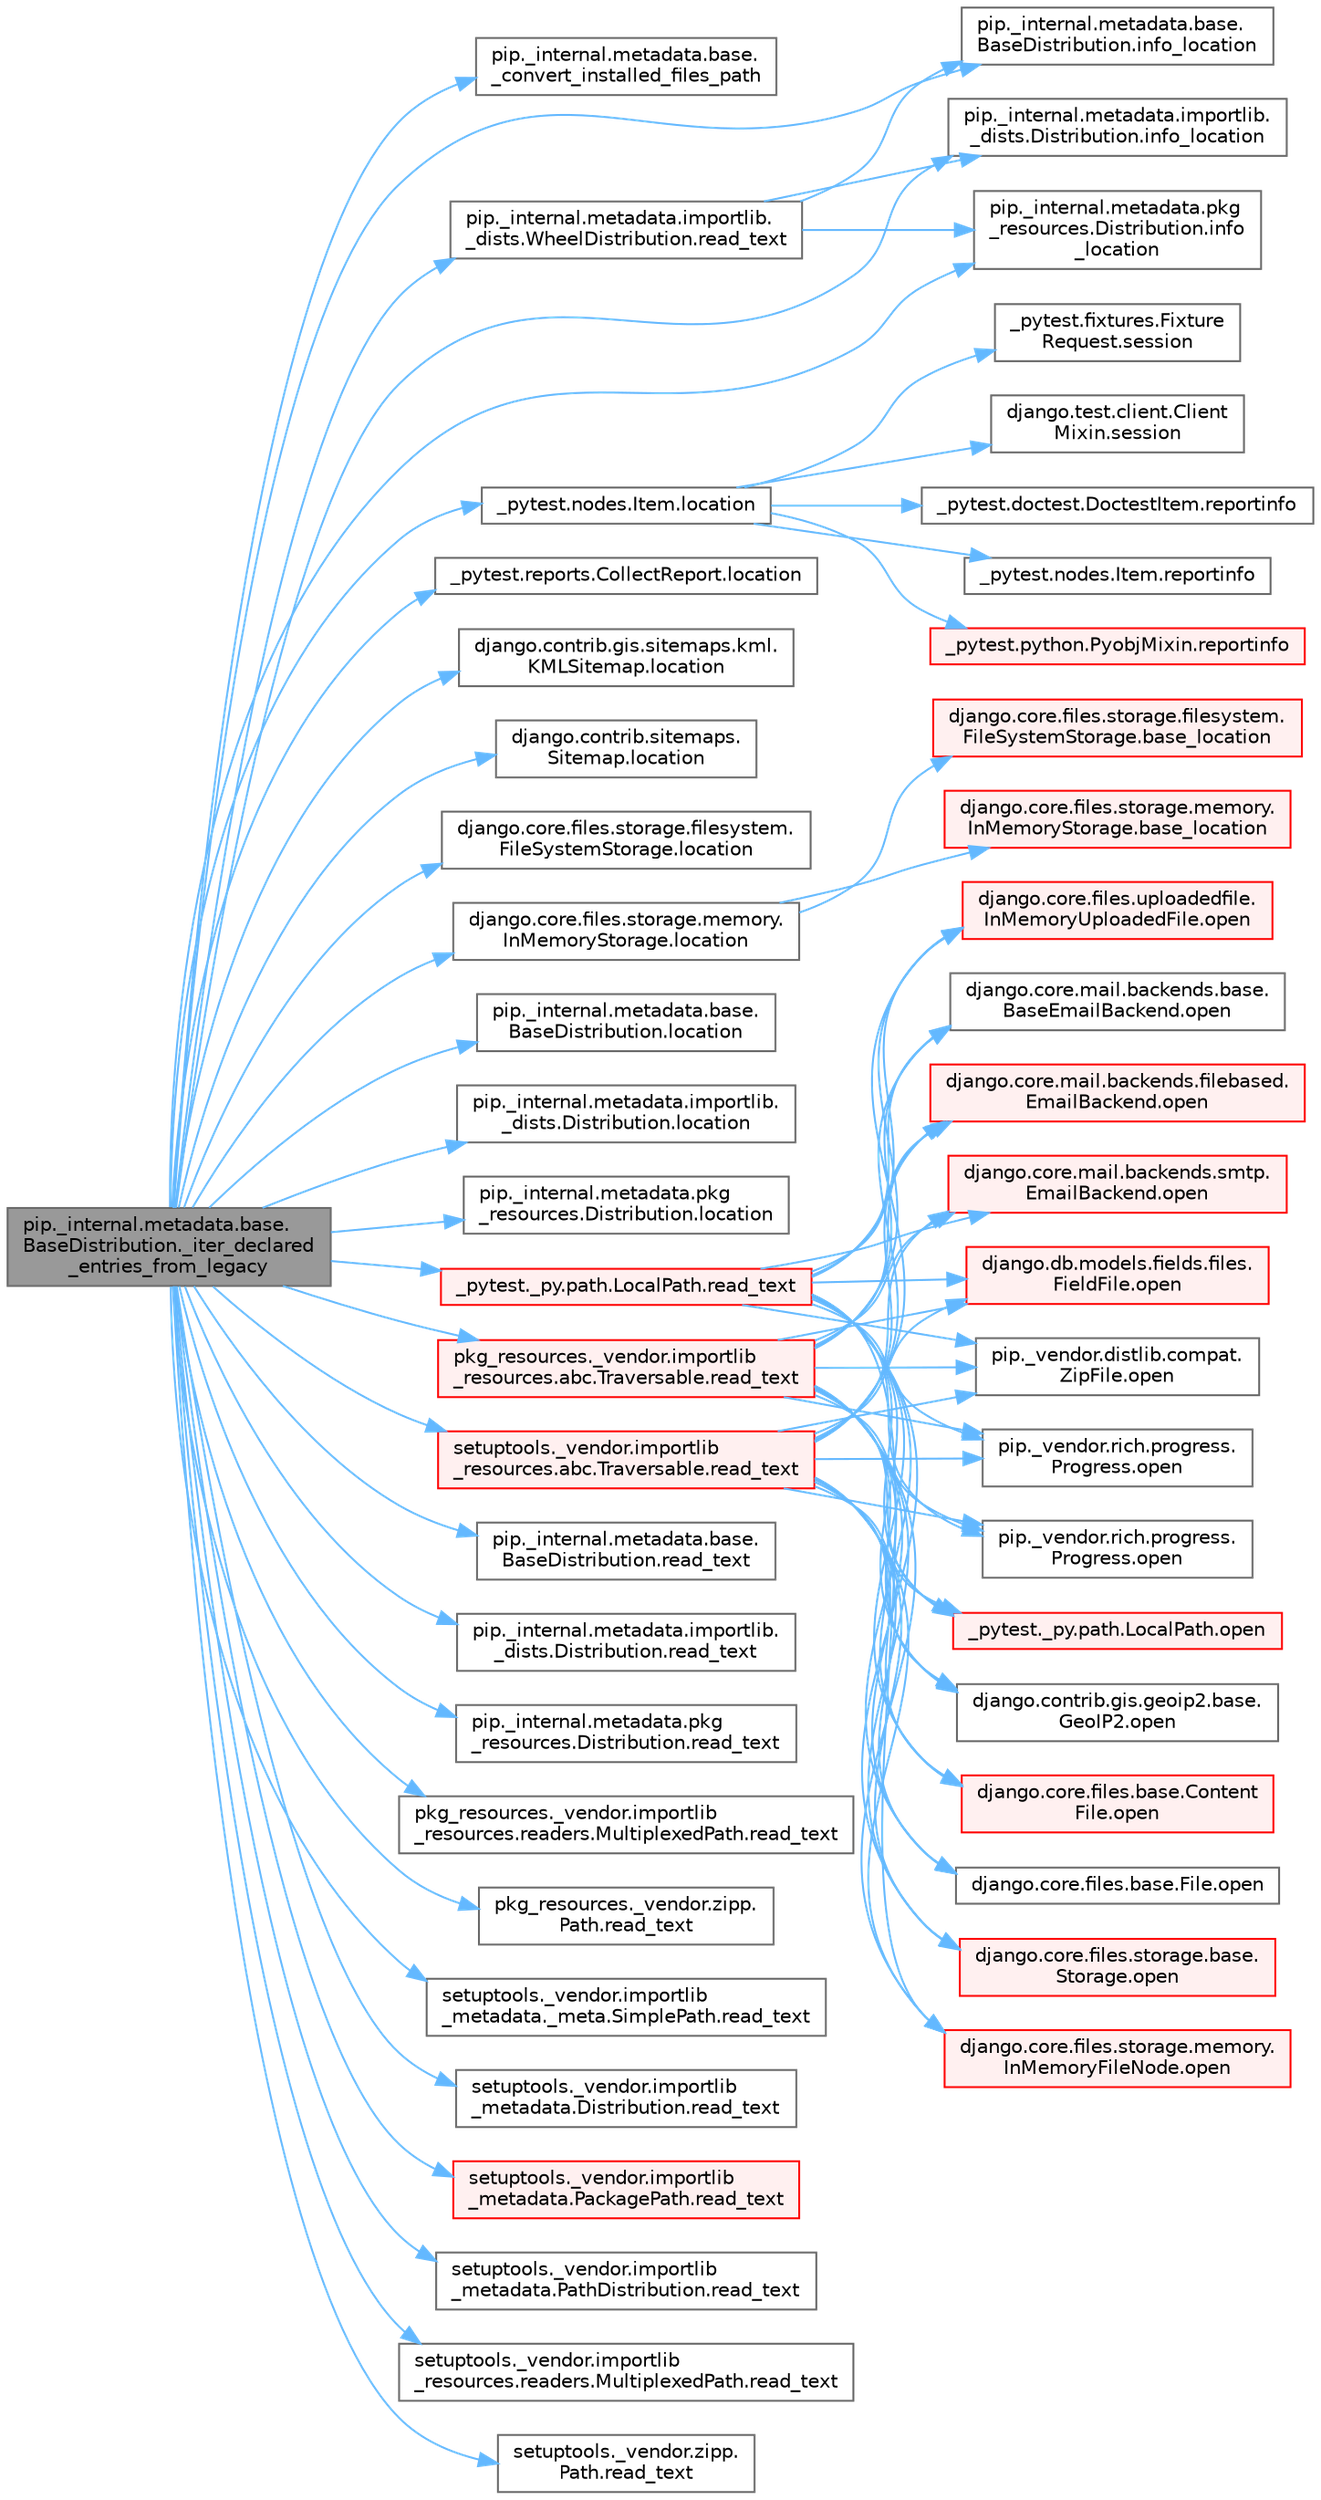 digraph "pip._internal.metadata.base.BaseDistribution._iter_declared_entries_from_legacy"
{
 // LATEX_PDF_SIZE
  bgcolor="transparent";
  edge [fontname=Helvetica,fontsize=10,labelfontname=Helvetica,labelfontsize=10];
  node [fontname=Helvetica,fontsize=10,shape=box,height=0.2,width=0.4];
  rankdir="LR";
  Node1 [id="Node000001",label="pip._internal.metadata.base.\lBaseDistribution._iter_declared\l_entries_from_legacy",height=0.2,width=0.4,color="gray40", fillcolor="grey60", style="filled", fontcolor="black",tooltip=" "];
  Node1 -> Node2 [id="edge1_Node000001_Node000002",color="steelblue1",style="solid",tooltip=" "];
  Node2 [id="Node000002",label="pip._internal.metadata.base.\l_convert_installed_files_path",height=0.2,width=0.4,color="grey40", fillcolor="white", style="filled",URL="$namespacepip_1_1__internal_1_1metadata_1_1base.html#a5bb98a7afc297d8d7610f1fd4308ae6f",tooltip=" "];
  Node1 -> Node3 [id="edge2_Node000001_Node000003",color="steelblue1",style="solid",tooltip=" "];
  Node3 [id="Node000003",label="pip._internal.metadata.base.\lBaseDistribution.info_location",height=0.2,width=0.4,color="grey40", fillcolor="white", style="filled",URL="$classpip_1_1__internal_1_1metadata_1_1base_1_1_base_distribution.html#a56619abc0475c8d438b991f8d8e1a055",tooltip=" "];
  Node1 -> Node4 [id="edge3_Node000001_Node000004",color="steelblue1",style="solid",tooltip=" "];
  Node4 [id="Node000004",label="pip._internal.metadata.importlib.\l_dists.Distribution.info_location",height=0.2,width=0.4,color="grey40", fillcolor="white", style="filled",URL="$classpip_1_1__internal_1_1metadata_1_1importlib_1_1__dists_1_1_distribution.html#a5ae7e0b47bf345fbba0a250387f9f878",tooltip=" "];
  Node1 -> Node5 [id="edge4_Node000001_Node000005",color="steelblue1",style="solid",tooltip=" "];
  Node5 [id="Node000005",label="pip._internal.metadata.pkg\l_resources.Distribution.info\l_location",height=0.2,width=0.4,color="grey40", fillcolor="white", style="filled",URL="$classpip_1_1__internal_1_1metadata_1_1pkg__resources_1_1_distribution.html#a35090523d1446c5481fa719a98f60024",tooltip=" "];
  Node1 -> Node6 [id="edge5_Node000001_Node000006",color="steelblue1",style="solid",tooltip=" "];
  Node6 [id="Node000006",label="_pytest.nodes.Item.location",height=0.2,width=0.4,color="grey40", fillcolor="white", style="filled",URL="$class__pytest_1_1nodes_1_1_item.html#a09cd5bab99de1b92a3aa6f76ba8aa206",tooltip=" "];
  Node6 -> Node7 [id="edge6_Node000006_Node000007",color="steelblue1",style="solid",tooltip=" "];
  Node7 [id="Node000007",label="_pytest.doctest.DoctestItem.reportinfo",height=0.2,width=0.4,color="grey40", fillcolor="white", style="filled",URL="$class__pytest_1_1doctest_1_1_doctest_item.html#a00a7c63dfd7841cdaabdfa5868b3527e",tooltip=" "];
  Node6 -> Node8 [id="edge7_Node000006_Node000008",color="steelblue1",style="solid",tooltip=" "];
  Node8 [id="Node000008",label="_pytest.nodes.Item.reportinfo",height=0.2,width=0.4,color="grey40", fillcolor="white", style="filled",URL="$class__pytest_1_1nodes_1_1_item.html#acefddfa0bee9995e894706e25592e894",tooltip=" "];
  Node6 -> Node9 [id="edge8_Node000006_Node000009",color="steelblue1",style="solid",tooltip=" "];
  Node9 [id="Node000009",label="_pytest.python.PyobjMixin.reportinfo",height=0.2,width=0.4,color="red", fillcolor="#FFF0F0", style="filled",URL="$class__pytest_1_1python_1_1_pyobj_mixin.html#a2ca5e945a25b4905a7eb6c4f01f48191",tooltip=" "];
  Node6 -> Node15 [id="edge9_Node000006_Node000015",color="steelblue1",style="solid",tooltip=" "];
  Node15 [id="Node000015",label="_pytest.fixtures.Fixture\lRequest.session",height=0.2,width=0.4,color="grey40", fillcolor="white", style="filled",URL="$class__pytest_1_1fixtures_1_1_fixture_request.html#a036bd83bde7d69bd385c8404bb0f8dd7",tooltip=" "];
  Node6 -> Node16 [id="edge10_Node000006_Node000016",color="steelblue1",style="solid",tooltip=" "];
  Node16 [id="Node000016",label="django.test.client.Client\lMixin.session",height=0.2,width=0.4,color="grey40", fillcolor="white", style="filled",URL="$classdjango_1_1test_1_1client_1_1_client_mixin.html#af7f22841bb68fc37a4cccb6b8d92dc40",tooltip=" "];
  Node1 -> Node17 [id="edge11_Node000001_Node000017",color="steelblue1",style="solid",tooltip=" "];
  Node17 [id="Node000017",label="_pytest.reports.CollectReport.location",height=0.2,width=0.4,color="grey40", fillcolor="white", style="filled",URL="$class__pytest_1_1reports_1_1_collect_report.html#a3df6c3a6598c22fd46d30789b1a43393",tooltip=" "];
  Node1 -> Node18 [id="edge12_Node000001_Node000018",color="steelblue1",style="solid",tooltip=" "];
  Node18 [id="Node000018",label="django.contrib.gis.sitemaps.kml.\lKMLSitemap.location",height=0.2,width=0.4,color="grey40", fillcolor="white", style="filled",URL="$classdjango_1_1contrib_1_1gis_1_1sitemaps_1_1kml_1_1_k_m_l_sitemap.html#aeae9b718dc149bb1b470a9c52ac5628f",tooltip=" "];
  Node1 -> Node19 [id="edge13_Node000001_Node000019",color="steelblue1",style="solid",tooltip=" "];
  Node19 [id="Node000019",label="django.contrib.sitemaps.\lSitemap.location",height=0.2,width=0.4,color="grey40", fillcolor="white", style="filled",URL="$classdjango_1_1contrib_1_1sitemaps_1_1_sitemap.html#aa50de5996662f62a25b44d826e56f3d1",tooltip=" "];
  Node1 -> Node20 [id="edge14_Node000001_Node000020",color="steelblue1",style="solid",tooltip=" "];
  Node20 [id="Node000020",label="django.core.files.storage.filesystem.\lFileSystemStorage.location",height=0.2,width=0.4,color="grey40", fillcolor="white", style="filled",URL="$classdjango_1_1core_1_1files_1_1storage_1_1filesystem_1_1_file_system_storage.html#a96c687dfbe5a613789ce671d432b4e05",tooltip=" "];
  Node1 -> Node21 [id="edge15_Node000001_Node000021",color="steelblue1",style="solid",tooltip=" "];
  Node21 [id="Node000021",label="django.core.files.storage.memory.\lInMemoryStorage.location",height=0.2,width=0.4,color="grey40", fillcolor="white", style="filled",URL="$classdjango_1_1core_1_1files_1_1storage_1_1memory_1_1_in_memory_storage.html#ac07879a754326faa2de48cb4929aec21",tooltip=" "];
  Node21 -> Node22 [id="edge16_Node000021_Node000022",color="steelblue1",style="solid",tooltip=" "];
  Node22 [id="Node000022",label="django.core.files.storage.filesystem.\lFileSystemStorage.base_location",height=0.2,width=0.4,color="red", fillcolor="#FFF0F0", style="filled",URL="$classdjango_1_1core_1_1files_1_1storage_1_1filesystem_1_1_file_system_storage.html#aab15e13dc9df22740960fa72aba72da5",tooltip=" "];
  Node21 -> Node4526 [id="edge17_Node000021_Node004526",color="steelblue1",style="solid",tooltip=" "];
  Node4526 [id="Node004526",label="django.core.files.storage.memory.\lInMemoryStorage.base_location",height=0.2,width=0.4,color="red", fillcolor="#FFF0F0", style="filled",URL="$classdjango_1_1core_1_1files_1_1storage_1_1memory_1_1_in_memory_storage.html#a9602f1ede0aef08a10acc830af0caa7e",tooltip=" "];
  Node1 -> Node473 [id="edge18_Node000001_Node000473",color="steelblue1",style="solid",tooltip=" "];
  Node473 [id="Node000473",label="pip._internal.metadata.base.\lBaseDistribution.location",height=0.2,width=0.4,color="grey40", fillcolor="white", style="filled",URL="$classpip_1_1__internal_1_1metadata_1_1base_1_1_base_distribution.html#af41d226a9fda04459c2e55c71152b3b0",tooltip=" "];
  Node1 -> Node474 [id="edge19_Node000001_Node000474",color="steelblue1",style="solid",tooltip=" "];
  Node474 [id="Node000474",label="pip._internal.metadata.importlib.\l_dists.Distribution.location",height=0.2,width=0.4,color="grey40", fillcolor="white", style="filled",URL="$classpip_1_1__internal_1_1metadata_1_1importlib_1_1__dists_1_1_distribution.html#a501af487c943a5f3c1caf6464b7b7abf",tooltip=" "];
  Node1 -> Node475 [id="edge20_Node000001_Node000475",color="steelblue1",style="solid",tooltip=" "];
  Node475 [id="Node000475",label="pip._internal.metadata.pkg\l_resources.Distribution.location",height=0.2,width=0.4,color="grey40", fillcolor="white", style="filled",URL="$classpip_1_1__internal_1_1metadata_1_1pkg__resources_1_1_distribution.html#a0f2f12c49a237ef615c9763d10b66e6b",tooltip=" "];
  Node1 -> Node459 [id="edge21_Node000001_Node000459",color="steelblue1",style="solid",tooltip=" "];
  Node459 [id="Node000459",label="_pytest._py.path.LocalPath.read_text",height=0.2,width=0.4,color="red", fillcolor="#FFF0F0", style="filled",URL="$class__pytest_1_1__py_1_1path_1_1_local_path.html#aea3efa14b998c32e27f6604263858398",tooltip=" "];
  Node459 -> Node213 [id="edge22_Node000459_Node000213",color="steelblue1",style="solid",tooltip=" "];
  Node213 [id="Node000213",label="_pytest._py.path.LocalPath.open",height=0.2,width=0.4,color="red", fillcolor="#FFF0F0", style="filled",URL="$class__pytest_1_1__py_1_1path_1_1_local_path.html#ac72dbda993b11dc52a738bfc6267dda0",tooltip=" "];
  Node459 -> Node233 [id="edge23_Node000459_Node000233",color="steelblue1",style="solid",tooltip=" "];
  Node233 [id="Node000233",label="django.contrib.gis.geoip2.base.\lGeoIP2.open",height=0.2,width=0.4,color="grey40", fillcolor="white", style="filled",URL="$classdjango_1_1contrib_1_1gis_1_1geoip2_1_1base_1_1_geo_i_p2.html#a39b20c40f1d3f4e4a37f9a4b8cd40e4d",tooltip=" "];
  Node459 -> Node234 [id="edge24_Node000459_Node000234",color="steelblue1",style="solid",tooltip=" "];
  Node234 [id="Node000234",label="django.core.files.base.Content\lFile.open",height=0.2,width=0.4,color="red", fillcolor="#FFF0F0", style="filled",URL="$classdjango_1_1core_1_1files_1_1base_1_1_content_file.html#a2d9c2fb349c078834c401c23b3b10250",tooltip=" "];
  Node459 -> Node460 [id="edge25_Node000459_Node000460",color="steelblue1",style="solid",tooltip=" "];
  Node460 [id="Node000460",label="django.core.files.base.File.open",height=0.2,width=0.4,color="grey40", fillcolor="white", style="filled",URL="$classdjango_1_1core_1_1files_1_1base_1_1_file.html#a77453efc21bb631b97bff9f6aff27eb1",tooltip=" "];
  Node459 -> Node461 [id="edge26_Node000459_Node000461",color="steelblue1",style="solid",tooltip=" "];
  Node461 [id="Node000461",label="django.core.files.storage.base.\lStorage.open",height=0.2,width=0.4,color="red", fillcolor="#FFF0F0", style="filled",URL="$classdjango_1_1core_1_1files_1_1storage_1_1base_1_1_storage.html#a83f5a2f19c0564c4a1732f88b32c4b49",tooltip=" "];
  Node459 -> Node792 [id="edge27_Node000459_Node000792",color="steelblue1",style="solid",tooltip=" "];
  Node792 [id="Node000792",label="django.core.files.storage.memory.\lInMemoryFileNode.open",height=0.2,width=0.4,color="red", fillcolor="#FFF0F0", style="filled",URL="$classdjango_1_1core_1_1files_1_1storage_1_1memory_1_1_in_memory_file_node.html#a5c6b58cc9c725338da58591f6c689798",tooltip=" "];
  Node459 -> Node796 [id="edge28_Node000459_Node000796",color="steelblue1",style="solid",tooltip=" "];
  Node796 [id="Node000796",label="django.core.files.uploadedfile.\lInMemoryUploadedFile.open",height=0.2,width=0.4,color="red", fillcolor="#FFF0F0", style="filled",URL="$classdjango_1_1core_1_1files_1_1uploadedfile_1_1_in_memory_uploaded_file.html#a7f211d59dc27d050a61d27ca2e0f5f40",tooltip=" "];
  Node459 -> Node797 [id="edge29_Node000459_Node000797",color="steelblue1",style="solid",tooltip=" "];
  Node797 [id="Node000797",label="django.core.mail.backends.base.\lBaseEmailBackend.open",height=0.2,width=0.4,color="grey40", fillcolor="white", style="filled",URL="$classdjango_1_1core_1_1mail_1_1backends_1_1base_1_1_base_email_backend.html#af6f1cc1a0a6e09c1461109c5dab1557b",tooltip=" "];
  Node459 -> Node798 [id="edge30_Node000459_Node000798",color="steelblue1",style="solid",tooltip=" "];
  Node798 [id="Node000798",label="django.core.mail.backends.filebased.\lEmailBackend.open",height=0.2,width=0.4,color="red", fillcolor="#FFF0F0", style="filled",URL="$classdjango_1_1core_1_1mail_1_1backends_1_1filebased_1_1_email_backend.html#acc1a9fd1f47e8c6b22587d70427d0bf9",tooltip=" "];
  Node459 -> Node799 [id="edge31_Node000459_Node000799",color="steelblue1",style="solid",tooltip=" "];
  Node799 [id="Node000799",label="django.core.mail.backends.smtp.\lEmailBackend.open",height=0.2,width=0.4,color="red", fillcolor="#FFF0F0", style="filled",URL="$classdjango_1_1core_1_1mail_1_1backends_1_1smtp_1_1_email_backend.html#a739b3a346c87c0fd9854f988b8a4dd3a",tooltip=" "];
  Node459 -> Node817 [id="edge32_Node000459_Node000817",color="steelblue1",style="solid",tooltip=" "];
  Node817 [id="Node000817",label="django.db.models.fields.files.\lFieldFile.open",height=0.2,width=0.4,color="red", fillcolor="#FFF0F0", style="filled",URL="$classdjango_1_1db_1_1models_1_1fields_1_1files_1_1_field_file.html#ac17332adacb50b3ff23da63ecbe5561f",tooltip=" "];
  Node459 -> Node829 [id="edge33_Node000459_Node000829",color="steelblue1",style="solid",tooltip=" "];
  Node829 [id="Node000829",label="pip._vendor.distlib.compat.\lZipFile.open",height=0.2,width=0.4,color="grey40", fillcolor="white", style="filled",URL="$classpip_1_1__vendor_1_1distlib_1_1compat_1_1_zip_file.html#a50609c5c9b216af3068c9c2881abdeda",tooltip=" "];
  Node459 -> Node830 [id="edge34_Node000459_Node000830",color="steelblue1",style="solid",tooltip=" "];
  Node830 [id="Node000830",label="pip._vendor.rich.progress.\lProgress.open",height=0.2,width=0.4,color="grey40", fillcolor="white", style="filled",URL="$classpip_1_1__vendor_1_1rich_1_1progress_1_1_progress.html#a4191cf7b2aa691672113b93721a54ec3",tooltip=" "];
  Node459 -> Node831 [id="edge35_Node000459_Node000831",color="steelblue1",style="solid",tooltip=" "];
  Node831 [id="Node000831",label="pip._vendor.rich.progress.\lProgress.open",height=0.2,width=0.4,color="grey40", fillcolor="white", style="filled",URL="$classpip_1_1__vendor_1_1rich_1_1progress_1_1_progress.html#a4311f481b1ced83aa9a73d40166f53c8",tooltip=" "];
  Node1 -> Node787 [id="edge36_Node000001_Node000787",color="steelblue1",style="solid",tooltip=" "];
  Node787 [id="Node000787",label="pip._internal.metadata.base.\lBaseDistribution.read_text",height=0.2,width=0.4,color="grey40", fillcolor="white", style="filled",URL="$classpip_1_1__internal_1_1metadata_1_1base_1_1_base_distribution.html#aee8b95b847303b9f182a3e50fa87117b",tooltip=" "];
  Node1 -> Node788 [id="edge37_Node000001_Node000788",color="steelblue1",style="solid",tooltip=" "];
  Node788 [id="Node000788",label="pip._internal.metadata.importlib.\l_dists.Distribution.read_text",height=0.2,width=0.4,color="grey40", fillcolor="white", style="filled",URL="$classpip_1_1__internal_1_1metadata_1_1importlib_1_1__dists_1_1_distribution.html#a021582f7f44124b7bb65f852028af7b3",tooltip=" "];
  Node1 -> Node789 [id="edge38_Node000001_Node000789",color="steelblue1",style="solid",tooltip=" "];
  Node789 [id="Node000789",label="pip._internal.metadata.importlib.\l_dists.WheelDistribution.read_text",height=0.2,width=0.4,color="grey40", fillcolor="white", style="filled",URL="$classpip_1_1__internal_1_1metadata_1_1importlib_1_1__dists_1_1_wheel_distribution.html#aa3193bac38c166aa24bce971bf339d08",tooltip=" "];
  Node789 -> Node3 [id="edge39_Node000789_Node000003",color="steelblue1",style="solid",tooltip=" "];
  Node789 -> Node4 [id="edge40_Node000789_Node000004",color="steelblue1",style="solid",tooltip=" "];
  Node789 -> Node5 [id="edge41_Node000789_Node000005",color="steelblue1",style="solid",tooltip=" "];
  Node1 -> Node790 [id="edge42_Node000001_Node000790",color="steelblue1",style="solid",tooltip=" "];
  Node790 [id="Node000790",label="pip._internal.metadata.pkg\l_resources.Distribution.read_text",height=0.2,width=0.4,color="grey40", fillcolor="white", style="filled",URL="$classpip_1_1__internal_1_1metadata_1_1pkg__resources_1_1_distribution.html#a0cf924ce0fc51f545d24d00b1e62d304",tooltip=" "];
  Node1 -> Node791 [id="edge43_Node000001_Node000791",color="steelblue1",style="solid",tooltip=" "];
  Node791 [id="Node000791",label="pkg_resources._vendor.importlib\l_resources.abc.Traversable.read_text",height=0.2,width=0.4,color="red", fillcolor="#FFF0F0", style="filled",URL="$classpkg__resources_1_1__vendor_1_1importlib__resources_1_1abc_1_1_traversable.html#a2fa0982edeea4b5f1a38953c1d81f10b",tooltip=" "];
  Node791 -> Node213 [id="edge44_Node000791_Node000213",color="steelblue1",style="solid",tooltip=" "];
  Node791 -> Node233 [id="edge45_Node000791_Node000233",color="steelblue1",style="solid",tooltip=" "];
  Node791 -> Node234 [id="edge46_Node000791_Node000234",color="steelblue1",style="solid",tooltip=" "];
  Node791 -> Node460 [id="edge47_Node000791_Node000460",color="steelblue1",style="solid",tooltip=" "];
  Node791 -> Node461 [id="edge48_Node000791_Node000461",color="steelblue1",style="solid",tooltip=" "];
  Node791 -> Node792 [id="edge49_Node000791_Node000792",color="steelblue1",style="solid",tooltip=" "];
  Node791 -> Node796 [id="edge50_Node000791_Node000796",color="steelblue1",style="solid",tooltip=" "];
  Node791 -> Node797 [id="edge51_Node000791_Node000797",color="steelblue1",style="solid",tooltip=" "];
  Node791 -> Node798 [id="edge52_Node000791_Node000798",color="steelblue1",style="solid",tooltip=" "];
  Node791 -> Node799 [id="edge53_Node000791_Node000799",color="steelblue1",style="solid",tooltip=" "];
  Node791 -> Node817 [id="edge54_Node000791_Node000817",color="steelblue1",style="solid",tooltip=" "];
  Node791 -> Node829 [id="edge55_Node000791_Node000829",color="steelblue1",style="solid",tooltip=" "];
  Node791 -> Node830 [id="edge56_Node000791_Node000830",color="steelblue1",style="solid",tooltip=" "];
  Node791 -> Node831 [id="edge57_Node000791_Node000831",color="steelblue1",style="solid",tooltip=" "];
  Node1 -> Node1165 [id="edge58_Node000001_Node001165",color="steelblue1",style="solid",tooltip=" "];
  Node1165 [id="Node001165",label="pkg_resources._vendor.importlib\l_resources.readers.MultiplexedPath.read_text",height=0.2,width=0.4,color="grey40", fillcolor="white", style="filled",URL="$classpkg__resources_1_1__vendor_1_1importlib__resources_1_1readers_1_1_multiplexed_path.html#a8f849a312b90d152317d151463828cc3",tooltip=" "];
  Node1 -> Node1166 [id="edge59_Node000001_Node001166",color="steelblue1",style="solid",tooltip=" "];
  Node1166 [id="Node001166",label="pkg_resources._vendor.zipp.\lPath.read_text",height=0.2,width=0.4,color="grey40", fillcolor="white", style="filled",URL="$classpkg__resources_1_1__vendor_1_1zipp_1_1_path.html#ae61c0d791af6980df9f3a12d535e9bcd",tooltip=" "];
  Node1 -> Node1167 [id="edge60_Node000001_Node001167",color="steelblue1",style="solid",tooltip=" "];
  Node1167 [id="Node001167",label="setuptools._vendor.importlib\l_metadata._meta.SimplePath.read_text",height=0.2,width=0.4,color="grey40", fillcolor="white", style="filled",URL="$classsetuptools_1_1__vendor_1_1importlib__metadata_1_1__meta_1_1_simple_path.html#a84f0d195228a821cc844ea9f1b3f3449",tooltip=" "];
  Node1 -> Node1168 [id="edge61_Node000001_Node001168",color="steelblue1",style="solid",tooltip=" "];
  Node1168 [id="Node001168",label="setuptools._vendor.importlib\l_metadata.Distribution.read_text",height=0.2,width=0.4,color="grey40", fillcolor="white", style="filled",URL="$classsetuptools_1_1__vendor_1_1importlib__metadata_1_1_distribution.html#a23d47987a7e86daec1e89198d1daddea",tooltip=" "];
  Node1 -> Node1169 [id="edge62_Node000001_Node001169",color="steelblue1",style="solid",tooltip=" "];
  Node1169 [id="Node001169",label="setuptools._vendor.importlib\l_metadata.PackagePath.read_text",height=0.2,width=0.4,color="red", fillcolor="#FFF0F0", style="filled",URL="$classsetuptools_1_1__vendor_1_1importlib__metadata_1_1_package_path.html#a39242d72760bba73b008f298119b94fa",tooltip=" "];
  Node1 -> Node4212 [id="edge63_Node000001_Node004212",color="steelblue1",style="solid",tooltip=" "];
  Node4212 [id="Node004212",label="setuptools._vendor.importlib\l_metadata.PathDistribution.read_text",height=0.2,width=0.4,color="grey40", fillcolor="white", style="filled",URL="$classsetuptools_1_1__vendor_1_1importlib__metadata_1_1_path_distribution.html#a34fc3493bfea77a9ab9f49df52a40e4b",tooltip=" "];
  Node1 -> Node4213 [id="edge64_Node000001_Node004213",color="steelblue1",style="solid",tooltip=" "];
  Node4213 [id="Node004213",label="setuptools._vendor.importlib\l_resources.abc.Traversable.read_text",height=0.2,width=0.4,color="red", fillcolor="#FFF0F0", style="filled",URL="$classsetuptools_1_1__vendor_1_1importlib__resources_1_1abc_1_1_traversable.html#aee408e70fdcc58915b97b67f3dd981a3",tooltip=" "];
  Node4213 -> Node213 [id="edge65_Node004213_Node000213",color="steelblue1",style="solid",tooltip=" "];
  Node4213 -> Node233 [id="edge66_Node004213_Node000233",color="steelblue1",style="solid",tooltip=" "];
  Node4213 -> Node234 [id="edge67_Node004213_Node000234",color="steelblue1",style="solid",tooltip=" "];
  Node4213 -> Node460 [id="edge68_Node004213_Node000460",color="steelblue1",style="solid",tooltip=" "];
  Node4213 -> Node461 [id="edge69_Node004213_Node000461",color="steelblue1",style="solid",tooltip=" "];
  Node4213 -> Node792 [id="edge70_Node004213_Node000792",color="steelblue1",style="solid",tooltip=" "];
  Node4213 -> Node796 [id="edge71_Node004213_Node000796",color="steelblue1",style="solid",tooltip=" "];
  Node4213 -> Node797 [id="edge72_Node004213_Node000797",color="steelblue1",style="solid",tooltip=" "];
  Node4213 -> Node798 [id="edge73_Node004213_Node000798",color="steelblue1",style="solid",tooltip=" "];
  Node4213 -> Node799 [id="edge74_Node004213_Node000799",color="steelblue1",style="solid",tooltip=" "];
  Node4213 -> Node817 [id="edge75_Node004213_Node000817",color="steelblue1",style="solid",tooltip=" "];
  Node4213 -> Node829 [id="edge76_Node004213_Node000829",color="steelblue1",style="solid",tooltip=" "];
  Node4213 -> Node830 [id="edge77_Node004213_Node000830",color="steelblue1",style="solid",tooltip=" "];
  Node4213 -> Node831 [id="edge78_Node004213_Node000831",color="steelblue1",style="solid",tooltip=" "];
  Node1 -> Node4214 [id="edge79_Node000001_Node004214",color="steelblue1",style="solid",tooltip=" "];
  Node4214 [id="Node004214",label="setuptools._vendor.importlib\l_resources.readers.MultiplexedPath.read_text",height=0.2,width=0.4,color="grey40", fillcolor="white", style="filled",URL="$classsetuptools_1_1__vendor_1_1importlib__resources_1_1readers_1_1_multiplexed_path.html#a0518724e7903c8da431de10762e01692",tooltip=" "];
  Node1 -> Node4215 [id="edge80_Node000001_Node004215",color="steelblue1",style="solid",tooltip=" "];
  Node4215 [id="Node004215",label="setuptools._vendor.zipp.\lPath.read_text",height=0.2,width=0.4,color="grey40", fillcolor="white", style="filled",URL="$classsetuptools_1_1__vendor_1_1zipp_1_1_path.html#a795c8802cf3ce19b6c9cb6adc2374efd",tooltip=" "];
}

